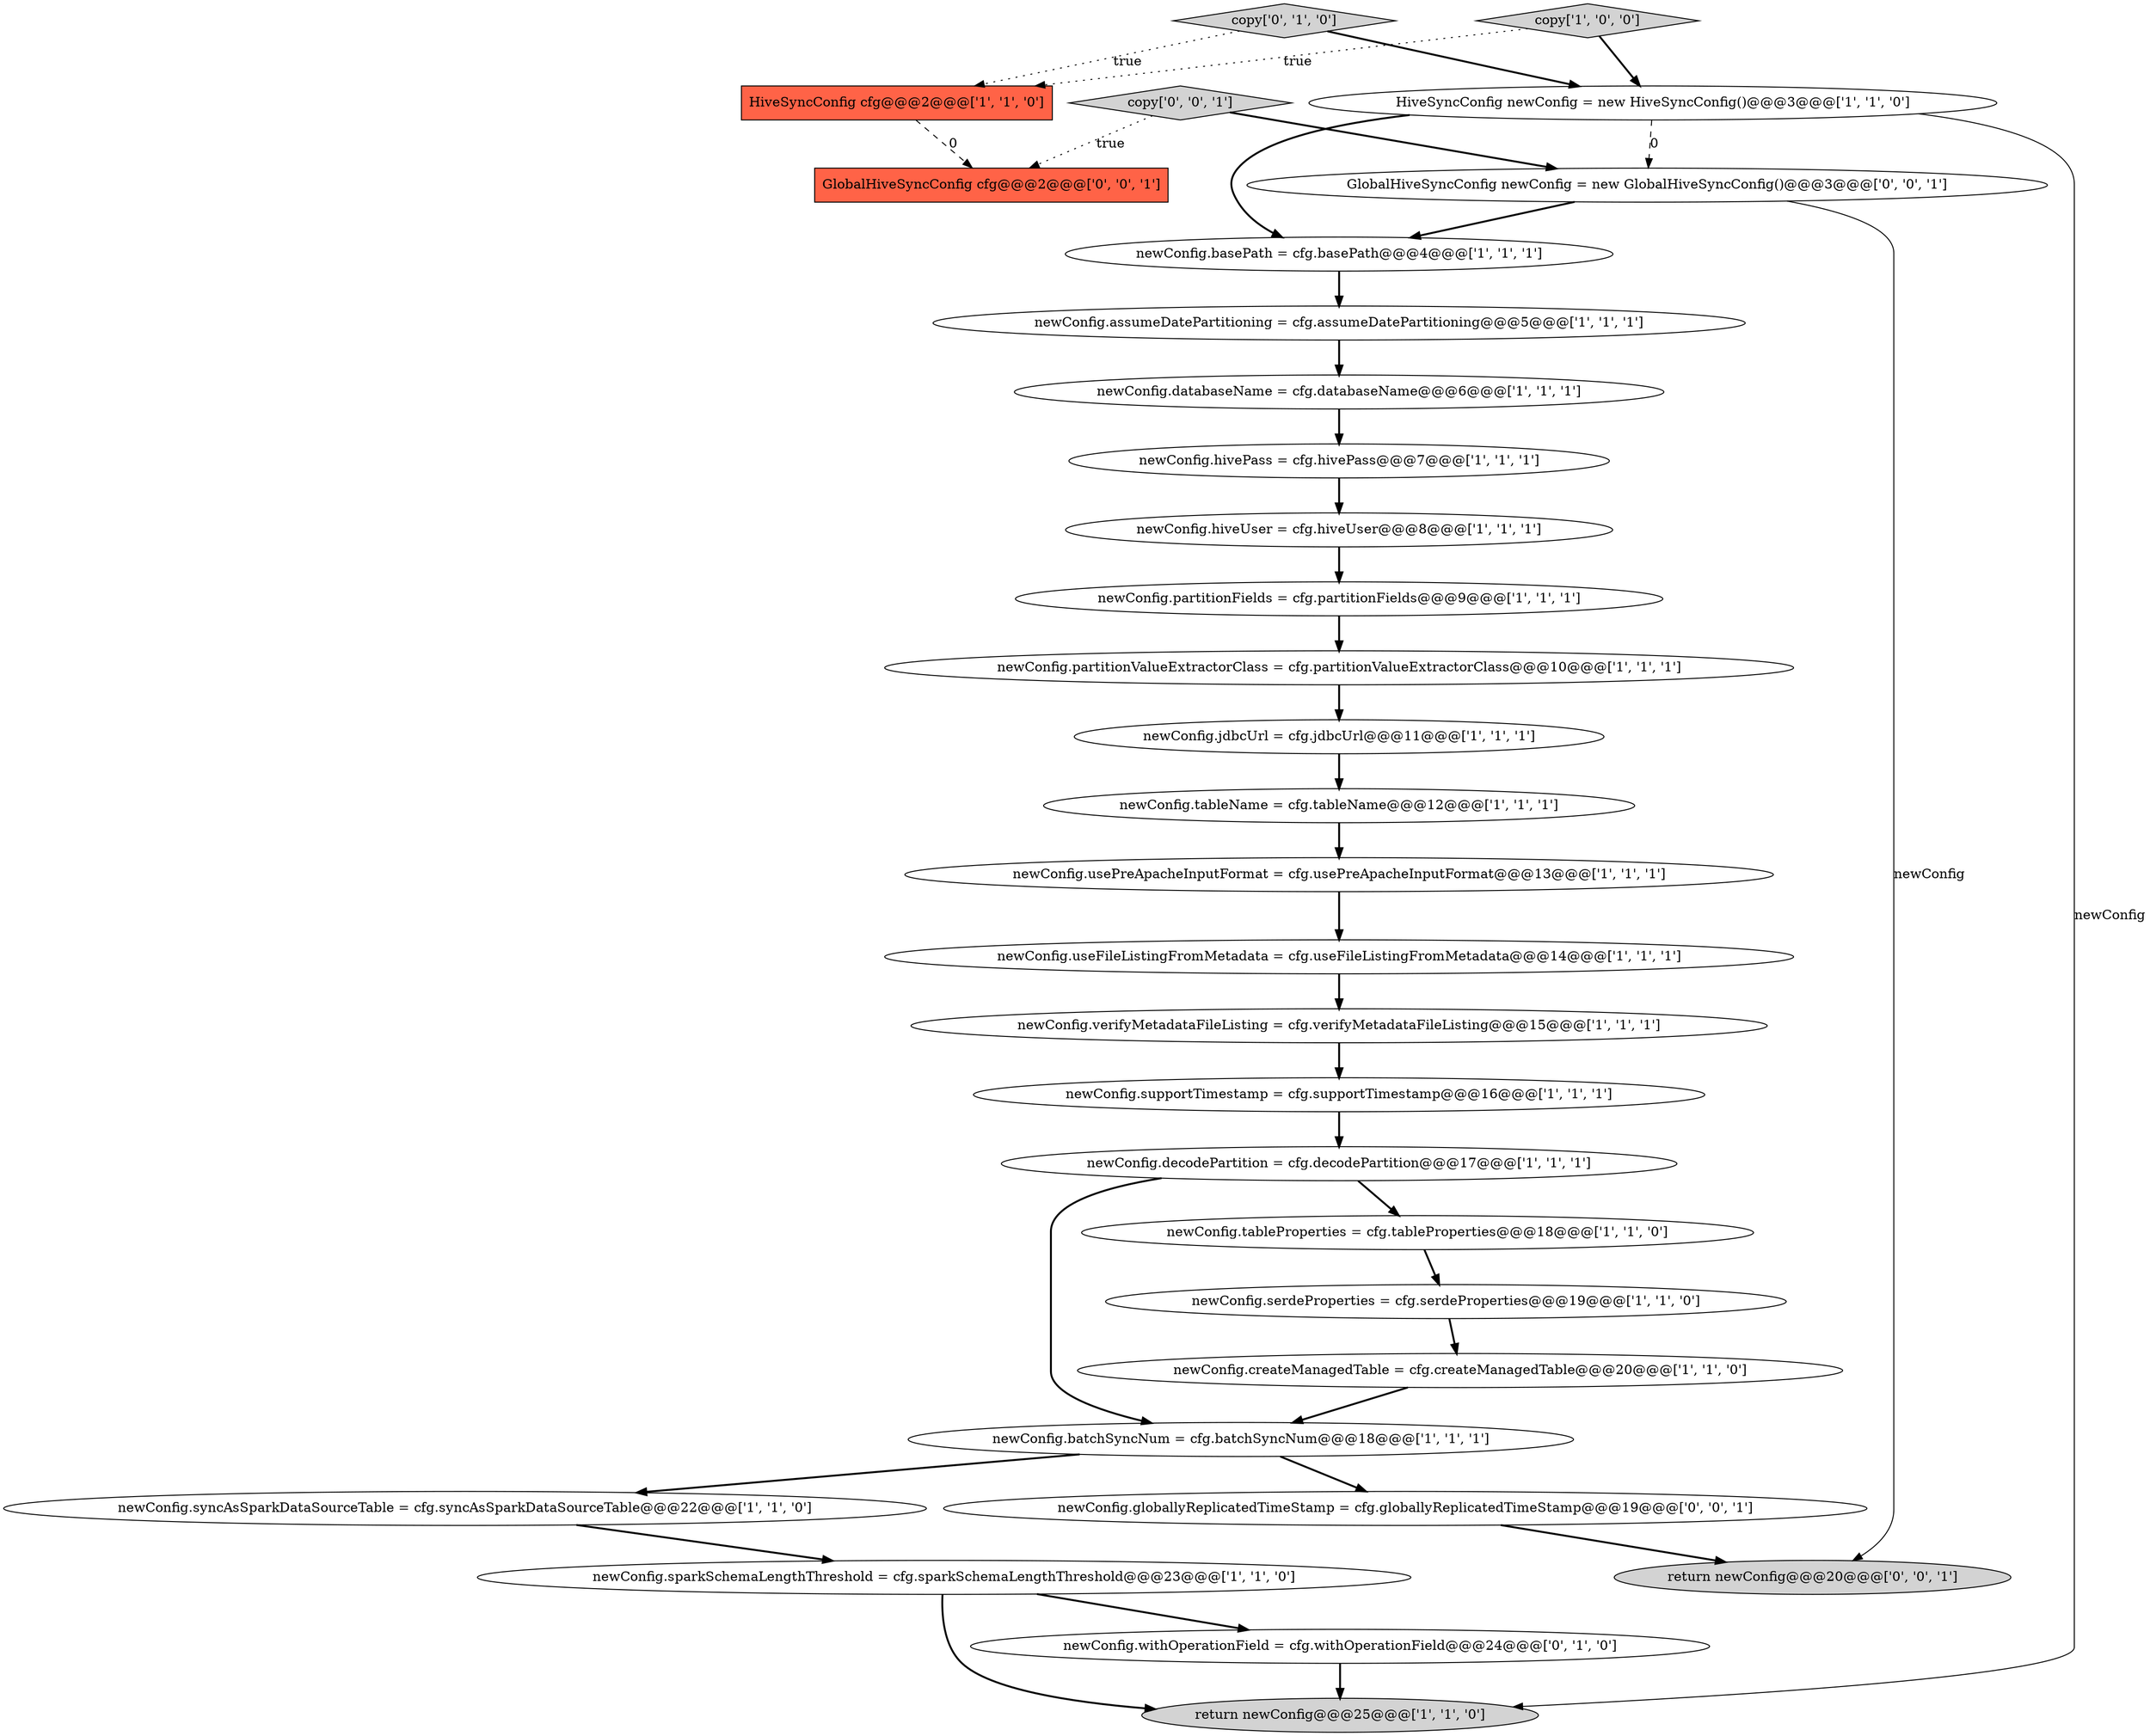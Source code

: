 digraph {
28 [style = filled, label = "copy['0', '0', '1']", fillcolor = lightgray, shape = diamond image = "AAA0AAABBB3BBB"];
21 [style = filled, label = "newConfig.verifyMetadataFileListing = cfg.verifyMetadataFileListing@@@15@@@['1', '1', '1']", fillcolor = white, shape = ellipse image = "AAA0AAABBB1BBB"];
24 [style = filled, label = "copy['0', '1', '0']", fillcolor = lightgray, shape = diamond image = "AAA0AAABBB2BBB"];
18 [style = filled, label = "newConfig.useFileListingFromMetadata = cfg.useFileListingFromMetadata@@@14@@@['1', '1', '1']", fillcolor = white, shape = ellipse image = "AAA0AAABBB1BBB"];
6 [style = filled, label = "newConfig.databaseName = cfg.databaseName@@@6@@@['1', '1', '1']", fillcolor = white, shape = ellipse image = "AAA0AAABBB1BBB"];
7 [style = filled, label = "newConfig.hivePass = cfg.hivePass@@@7@@@['1', '1', '1']", fillcolor = white, shape = ellipse image = "AAA0AAABBB1BBB"];
19 [style = filled, label = "HiveSyncConfig newConfig = new HiveSyncConfig()@@@3@@@['1', '1', '0']", fillcolor = white, shape = ellipse image = "AAA0AAABBB1BBB"];
16 [style = filled, label = "newConfig.tableProperties = cfg.tableProperties@@@18@@@['1', '1', '0']", fillcolor = white, shape = ellipse image = "AAA0AAABBB1BBB"];
8 [style = filled, label = "newConfig.usePreApacheInputFormat = cfg.usePreApacheInputFormat@@@13@@@['1', '1', '1']", fillcolor = white, shape = ellipse image = "AAA0AAABBB1BBB"];
0 [style = filled, label = "newConfig.assumeDatePartitioning = cfg.assumeDatePartitioning@@@5@@@['1', '1', '1']", fillcolor = white, shape = ellipse image = "AAA0AAABBB1BBB"];
27 [style = filled, label = "GlobalHiveSyncConfig newConfig = new GlobalHiveSyncConfig()@@@3@@@['0', '0', '1']", fillcolor = white, shape = ellipse image = "AAA0AAABBB3BBB"];
25 [style = filled, label = "newConfig.withOperationField = cfg.withOperationField@@@24@@@['0', '1', '0']", fillcolor = white, shape = ellipse image = "AAA1AAABBB2BBB"];
5 [style = filled, label = "newConfig.partitionFields = cfg.partitionFields@@@9@@@['1', '1', '1']", fillcolor = white, shape = ellipse image = "AAA0AAABBB1BBB"];
13 [style = filled, label = "newConfig.partitionValueExtractorClass = cfg.partitionValueExtractorClass@@@10@@@['1', '1', '1']", fillcolor = white, shape = ellipse image = "AAA0AAABBB1BBB"];
17 [style = filled, label = "newConfig.sparkSchemaLengthThreshold = cfg.sparkSchemaLengthThreshold@@@23@@@['1', '1', '0']", fillcolor = white, shape = ellipse image = "AAA0AAABBB1BBB"];
11 [style = filled, label = "newConfig.jdbcUrl = cfg.jdbcUrl@@@11@@@['1', '1', '1']", fillcolor = white, shape = ellipse image = "AAA0AAABBB1BBB"];
4 [style = filled, label = "copy['1', '0', '0']", fillcolor = lightgray, shape = diamond image = "AAA0AAABBB1BBB"];
2 [style = filled, label = "newConfig.tableName = cfg.tableName@@@12@@@['1', '1', '1']", fillcolor = white, shape = ellipse image = "AAA0AAABBB1BBB"];
22 [style = filled, label = "newConfig.syncAsSparkDataSourceTable = cfg.syncAsSparkDataSourceTable@@@22@@@['1', '1', '0']", fillcolor = white, shape = ellipse image = "AAA0AAABBB1BBB"];
23 [style = filled, label = "newConfig.hiveUser = cfg.hiveUser@@@8@@@['1', '1', '1']", fillcolor = white, shape = ellipse image = "AAA0AAABBB1BBB"];
10 [style = filled, label = "HiveSyncConfig cfg@@@2@@@['1', '1', '0']", fillcolor = tomato, shape = box image = "AAA0AAABBB1BBB"];
12 [style = filled, label = "newConfig.decodePartition = cfg.decodePartition@@@17@@@['1', '1', '1']", fillcolor = white, shape = ellipse image = "AAA0AAABBB1BBB"];
3 [style = filled, label = "newConfig.serdeProperties = cfg.serdeProperties@@@19@@@['1', '1', '0']", fillcolor = white, shape = ellipse image = "AAA0AAABBB1BBB"];
26 [style = filled, label = "GlobalHiveSyncConfig cfg@@@2@@@['0', '0', '1']", fillcolor = tomato, shape = box image = "AAA0AAABBB3BBB"];
29 [style = filled, label = "newConfig.globallyReplicatedTimeStamp = cfg.globallyReplicatedTimeStamp@@@19@@@['0', '0', '1']", fillcolor = white, shape = ellipse image = "AAA0AAABBB3BBB"];
1 [style = filled, label = "newConfig.supportTimestamp = cfg.supportTimestamp@@@16@@@['1', '1', '1']", fillcolor = white, shape = ellipse image = "AAA0AAABBB1BBB"];
20 [style = filled, label = "newConfig.createManagedTable = cfg.createManagedTable@@@20@@@['1', '1', '0']", fillcolor = white, shape = ellipse image = "AAA0AAABBB1BBB"];
30 [style = filled, label = "return newConfig@@@20@@@['0', '0', '1']", fillcolor = lightgray, shape = ellipse image = "AAA0AAABBB3BBB"];
15 [style = filled, label = "newConfig.basePath = cfg.basePath@@@4@@@['1', '1', '1']", fillcolor = white, shape = ellipse image = "AAA0AAABBB1BBB"];
9 [style = filled, label = "newConfig.batchSyncNum = cfg.batchSyncNum@@@18@@@['1', '1', '1']", fillcolor = white, shape = ellipse image = "AAA0AAABBB1BBB"];
14 [style = filled, label = "return newConfig@@@25@@@['1', '1', '0']", fillcolor = lightgray, shape = ellipse image = "AAA0AAABBB1BBB"];
0->6 [style = bold, label=""];
9->22 [style = bold, label=""];
29->30 [style = bold, label=""];
7->23 [style = bold, label=""];
28->26 [style = dotted, label="true"];
1->12 [style = bold, label=""];
4->10 [style = dotted, label="true"];
19->15 [style = bold, label=""];
25->14 [style = bold, label=""];
19->14 [style = solid, label="newConfig"];
24->10 [style = dotted, label="true"];
17->14 [style = bold, label=""];
27->15 [style = bold, label=""];
22->17 [style = bold, label=""];
11->2 [style = bold, label=""];
3->20 [style = bold, label=""];
5->13 [style = bold, label=""];
2->8 [style = bold, label=""];
12->16 [style = bold, label=""];
8->18 [style = bold, label=""];
12->9 [style = bold, label=""];
28->27 [style = bold, label=""];
13->11 [style = bold, label=""];
15->0 [style = bold, label=""];
4->19 [style = bold, label=""];
16->3 [style = bold, label=""];
27->30 [style = solid, label="newConfig"];
23->5 [style = bold, label=""];
18->21 [style = bold, label=""];
10->26 [style = dashed, label="0"];
9->29 [style = bold, label=""];
21->1 [style = bold, label=""];
20->9 [style = bold, label=""];
24->19 [style = bold, label=""];
19->27 [style = dashed, label="0"];
6->7 [style = bold, label=""];
17->25 [style = bold, label=""];
}
